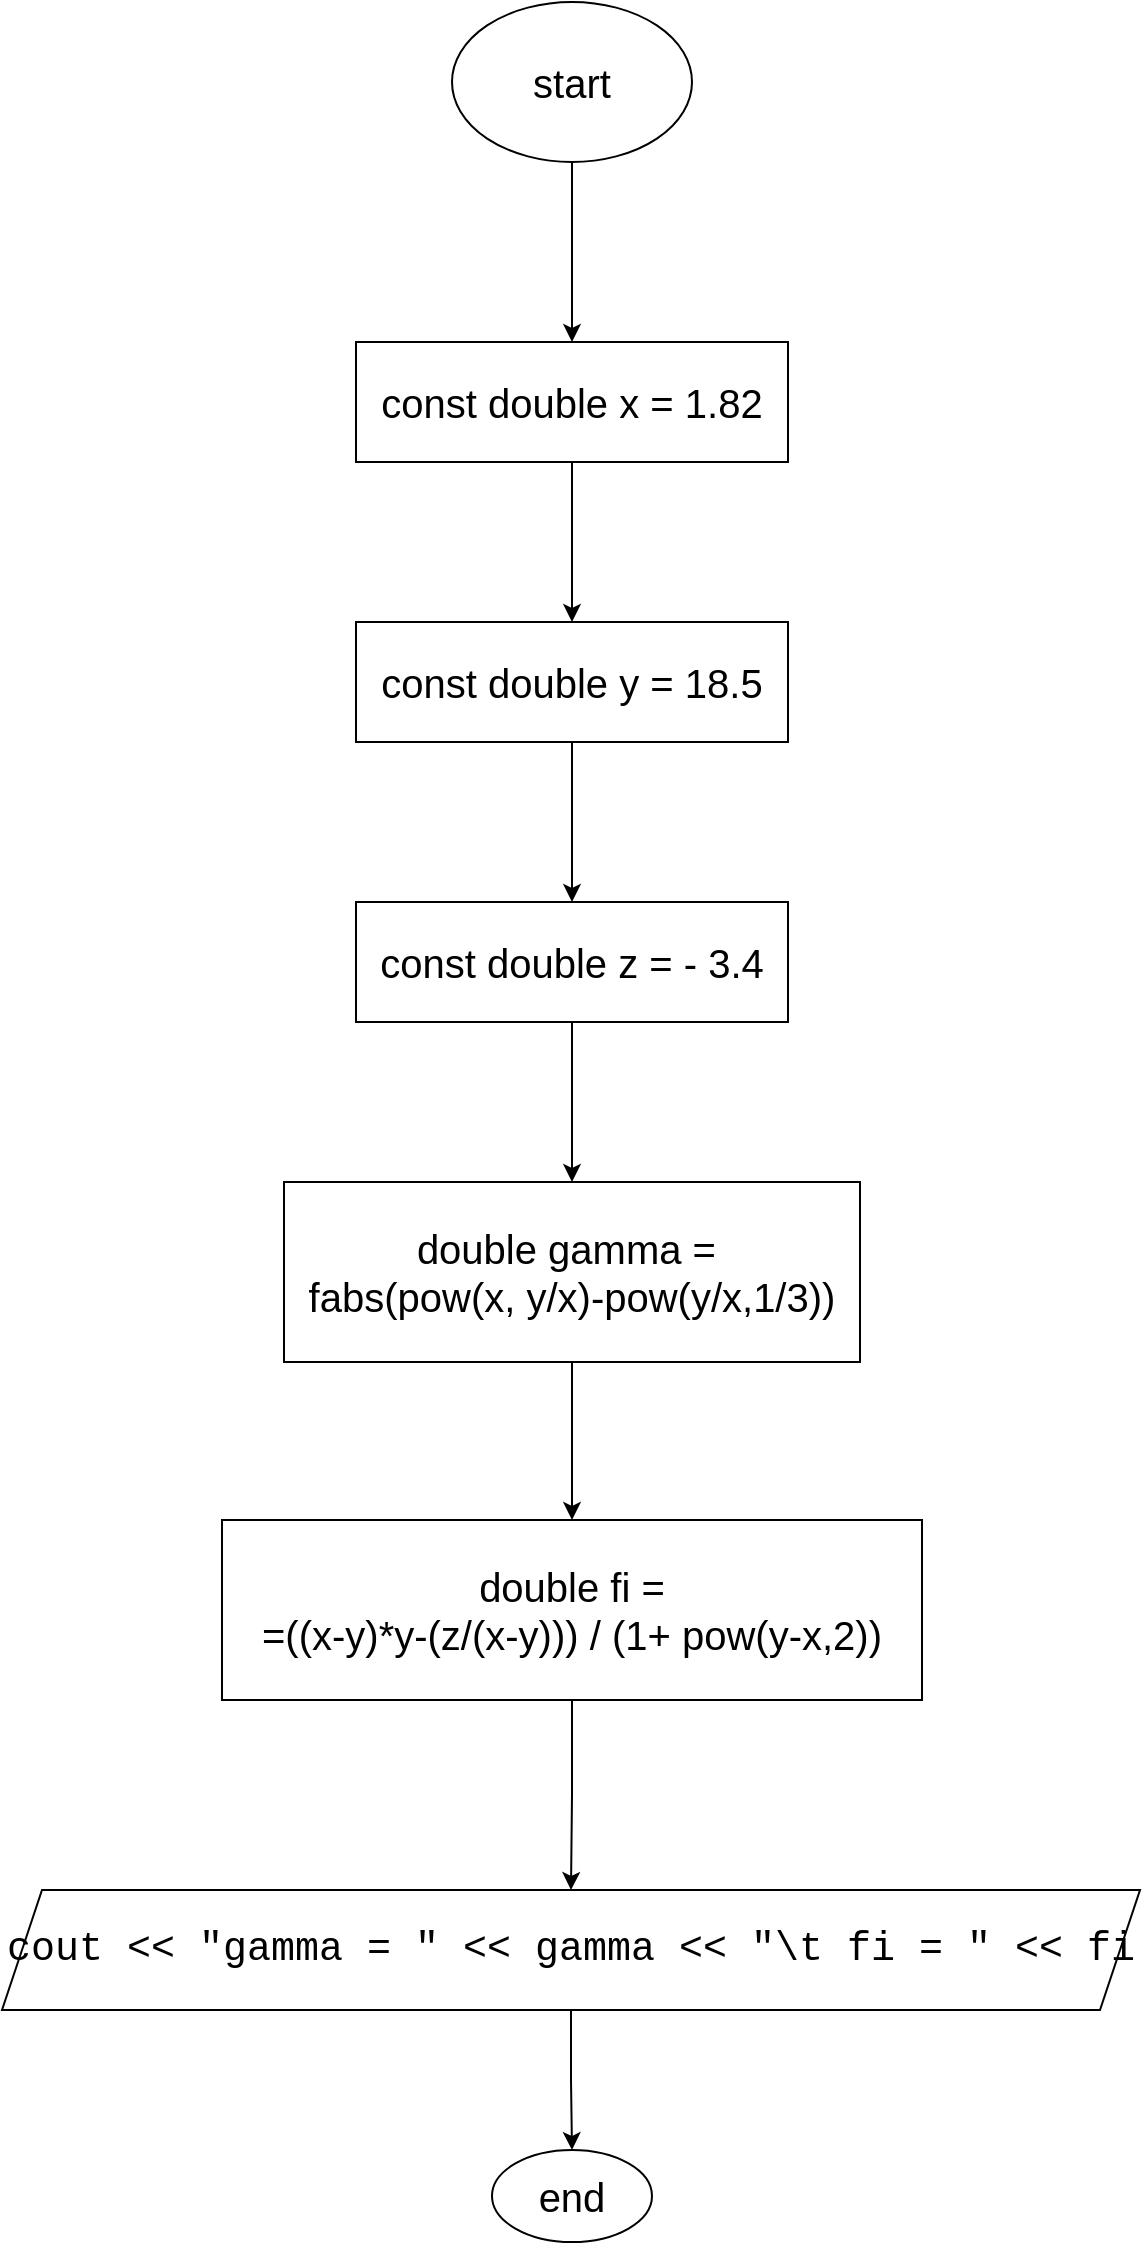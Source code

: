 <mxfile version="24.7.17">
  <diagram name="Сторінка-1" id="LZamHaoazB5rqiR1tpYB">
    <mxGraphModel dx="954" dy="657" grid="1" gridSize="10" guides="1" tooltips="1" connect="1" arrows="1" fold="1" page="1" pageScale="1" pageWidth="827" pageHeight="1169" math="0" shadow="0">
      <root>
        <mxCell id="0" />
        <mxCell id="1" parent="0" />
        <mxCell id="8F4TE2KgHnT_wH65IAdx-3" value="" style="edgeStyle=orthogonalEdgeStyle;rounded=0;orthogonalLoop=1;jettySize=auto;html=1;" parent="1" source="8F4TE2KgHnT_wH65IAdx-1" target="8F4TE2KgHnT_wH65IAdx-2" edge="1">
          <mxGeometry relative="1" as="geometry" />
        </mxCell>
        <mxCell id="8F4TE2KgHnT_wH65IAdx-1" value="&lt;font style=&quot;font-size: 20px;&quot;&gt;start&lt;/font&gt;" style="ellipse;whiteSpace=wrap;html=1;" parent="1" vertex="1">
          <mxGeometry x="354" y="30" width="120" height="80" as="geometry" />
        </mxCell>
        <mxCell id="8F4TE2KgHnT_wH65IAdx-7" value="" style="edgeStyle=orthogonalEdgeStyle;rounded=0;orthogonalLoop=1;jettySize=auto;html=1;" parent="1" source="8F4TE2KgHnT_wH65IAdx-2" target="8F4TE2KgHnT_wH65IAdx-6" edge="1">
          <mxGeometry relative="1" as="geometry" />
        </mxCell>
        <mxCell id="8F4TE2KgHnT_wH65IAdx-2" value="&lt;font style=&quot;font-size: 20px;&quot;&gt;const double x = 1.82&lt;/font&gt;" style="whiteSpace=wrap;html=1;" parent="1" vertex="1">
          <mxGeometry x="306" y="200" width="216" height="60" as="geometry" />
        </mxCell>
        <mxCell id="8F4TE2KgHnT_wH65IAdx-9" value="" style="edgeStyle=orthogonalEdgeStyle;rounded=0;orthogonalLoop=1;jettySize=auto;html=1;" parent="1" source="8F4TE2KgHnT_wH65IAdx-6" target="8F4TE2KgHnT_wH65IAdx-8" edge="1">
          <mxGeometry relative="1" as="geometry" />
        </mxCell>
        <mxCell id="8F4TE2KgHnT_wH65IAdx-6" value="&lt;font style=&quot;font-size: 20px;&quot;&gt;const double y = 18.5&lt;/font&gt;" style="whiteSpace=wrap;html=1;" parent="1" vertex="1">
          <mxGeometry x="306" y="340" width="216" height="60" as="geometry" />
        </mxCell>
        <mxCell id="8F4TE2KgHnT_wH65IAdx-11" value="" style="edgeStyle=orthogonalEdgeStyle;rounded=0;orthogonalLoop=1;jettySize=auto;html=1;" parent="1" source="8F4TE2KgHnT_wH65IAdx-8" target="8F4TE2KgHnT_wH65IAdx-10" edge="1">
          <mxGeometry relative="1" as="geometry" />
        </mxCell>
        <mxCell id="8F4TE2KgHnT_wH65IAdx-8" value="&lt;font style=&quot;font-size: 20px;&quot;&gt;const double z = - 3.4&lt;/font&gt;" style="whiteSpace=wrap;html=1;" parent="1" vertex="1">
          <mxGeometry x="306" y="480" width="216" height="60" as="geometry" />
        </mxCell>
        <mxCell id="8F4TE2KgHnT_wH65IAdx-13" value="" style="edgeStyle=orthogonalEdgeStyle;rounded=0;orthogonalLoop=1;jettySize=auto;html=1;" parent="1" source="8F4TE2KgHnT_wH65IAdx-10" target="8F4TE2KgHnT_wH65IAdx-12" edge="1">
          <mxGeometry relative="1" as="geometry" />
        </mxCell>
        <mxCell id="8F4TE2KgHnT_wH65IAdx-10" value="&lt;font style=&quot;font-size: 20px;&quot;&gt;double gamma =&amp;nbsp;&lt;/font&gt;&lt;div&gt;&lt;font style=&quot;font-size: 20px;&quot;&gt;fabs(pow(x, y/x)-pow(y/x,1/3))&lt;/font&gt;&lt;/div&gt;" style="whiteSpace=wrap;html=1;" parent="1" vertex="1">
          <mxGeometry x="270" y="620" width="288" height="90" as="geometry" />
        </mxCell>
        <mxCell id="8F4TE2KgHnT_wH65IAdx-17" value="" style="edgeStyle=orthogonalEdgeStyle;rounded=0;orthogonalLoop=1;jettySize=auto;html=1;" parent="1" source="8F4TE2KgHnT_wH65IAdx-12" target="8F4TE2KgHnT_wH65IAdx-16" edge="1">
          <mxGeometry relative="1" as="geometry" />
        </mxCell>
        <mxCell id="8F4TE2KgHnT_wH65IAdx-12" value="&lt;font style=&quot;font-size: 20px;&quot;&gt;double fi =&lt;/font&gt;&lt;div&gt;&lt;font style=&quot;font-size: 20px;&quot;&gt;=((x-y)*y-(z/(x-y))) / (1+ pow(y-x,2))&lt;/font&gt;&lt;/div&gt;" style="whiteSpace=wrap;html=1;" parent="1" vertex="1">
          <mxGeometry x="239" y="789" width="350" height="90" as="geometry" />
        </mxCell>
        <mxCell id="8F4TE2KgHnT_wH65IAdx-19" value="" style="edgeStyle=orthogonalEdgeStyle;rounded=0;orthogonalLoop=1;jettySize=auto;html=1;" parent="1" source="8F4TE2KgHnT_wH65IAdx-16" target="8F4TE2KgHnT_wH65IAdx-18" edge="1">
          <mxGeometry relative="1" as="geometry" />
        </mxCell>
        <mxCell id="8F4TE2KgHnT_wH65IAdx-16" value="&lt;div style=&quot;font-family: Consolas, &amp;quot;Courier New&amp;quot;, monospace; line-height: 19px; white-space: pre;&quot;&gt;&lt;font style=&quot;font-size: 20px;&quot;&gt;cout &amp;lt;&amp;lt; &quot;gamma = &quot; &amp;lt;&amp;lt; gamma &amp;lt;&amp;lt; &quot;\t fi = &quot; &amp;lt;&amp;lt; fi&lt;/font&gt;&lt;/div&gt;" style="shape=parallelogram;perimeter=parallelogramPerimeter;whiteSpace=wrap;html=1;fixedSize=1;" parent="1" vertex="1">
          <mxGeometry x="129" y="974" width="569" height="60" as="geometry" />
        </mxCell>
        <mxCell id="8F4TE2KgHnT_wH65IAdx-18" value="&lt;font style=&quot;font-size: 20px;&quot;&gt;end&lt;/font&gt;" style="ellipse;whiteSpace=wrap;html=1;" parent="1" vertex="1">
          <mxGeometry x="374" y="1104" width="80" height="46" as="geometry" />
        </mxCell>
      </root>
    </mxGraphModel>
  </diagram>
</mxfile>
